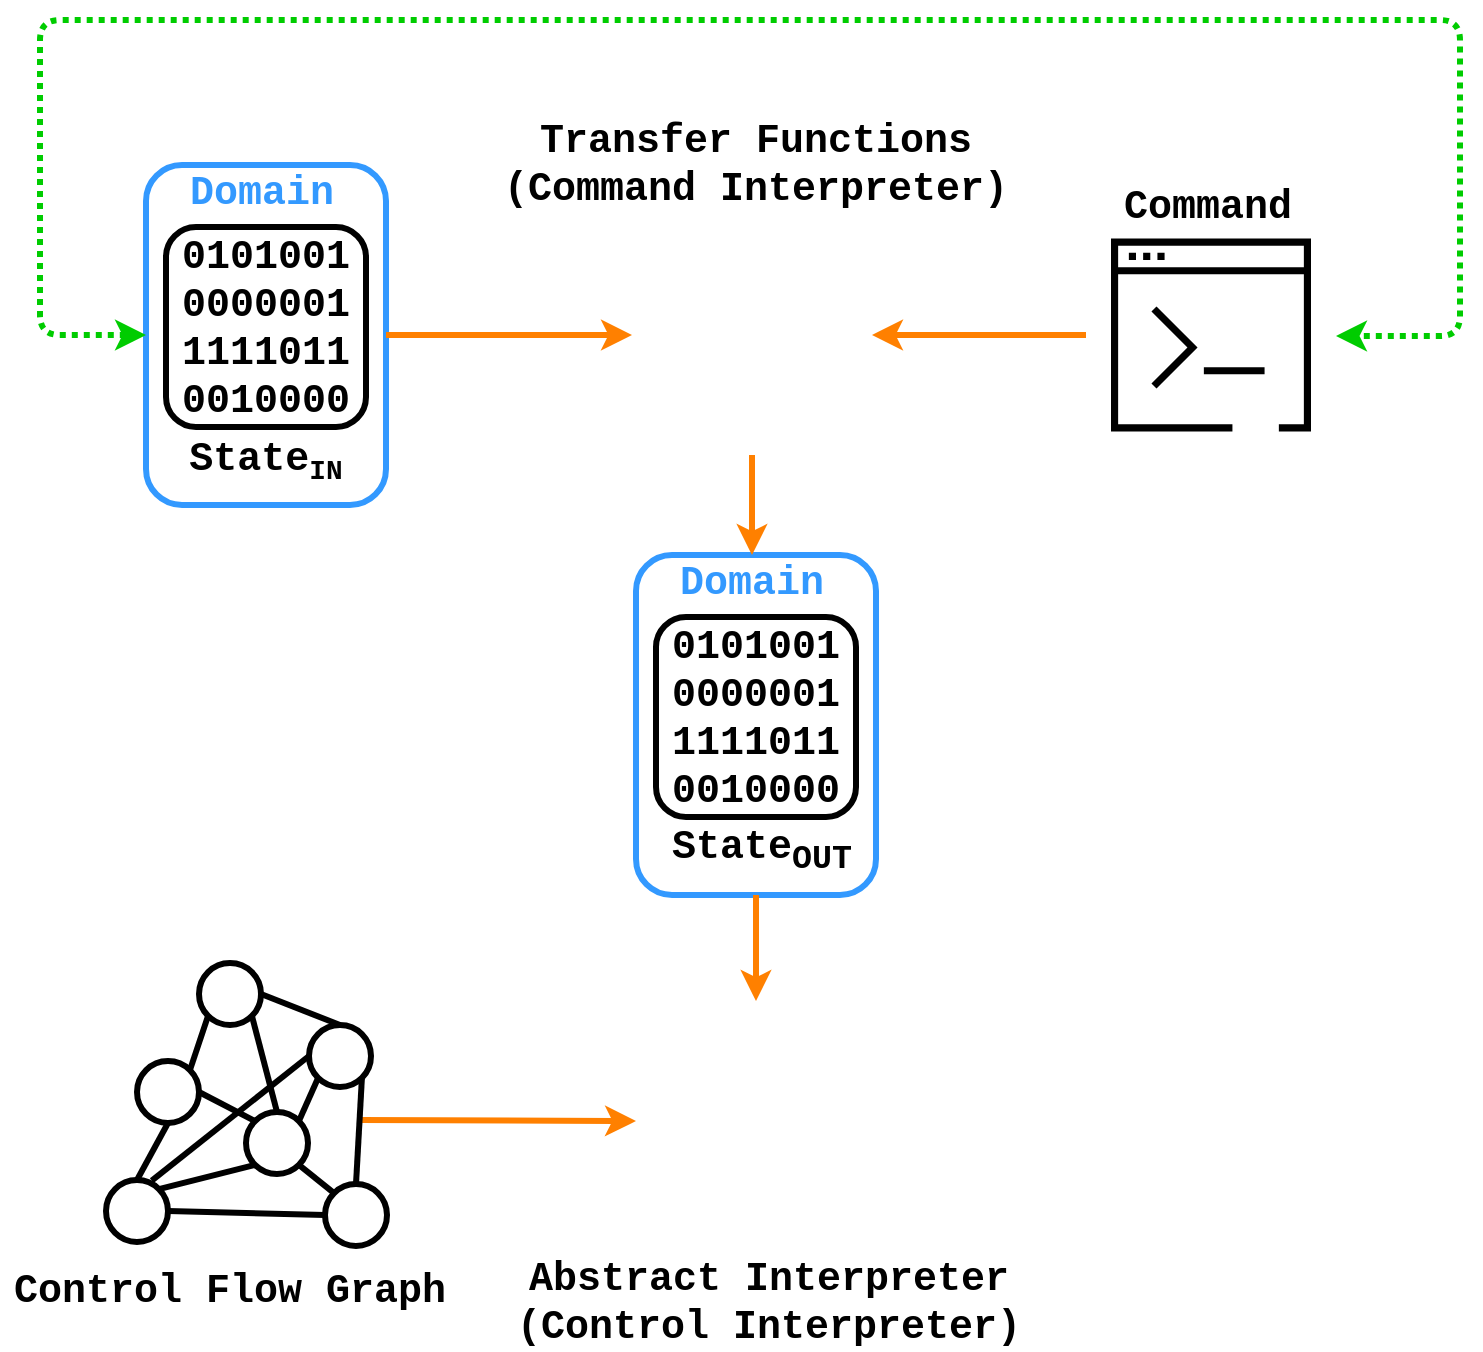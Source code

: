<mxfile version="10.6.6" type="device"><diagram id="wk7u6ldWrJ3CNekJuvCV" name="Page-1"><mxGraphModel dx="892" dy="524" grid="1" gridSize="10" guides="1" tooltips="1" connect="1" arrows="1" fold="1" page="1" pageScale="1" pageWidth="1169" pageHeight="827" math="0" shadow="0"><root><mxCell id="0"/><mxCell id="1" parent="0"/><mxCell id="k4La5EBOVdwG24VXDQv--1" value="" style="rounded=1;whiteSpace=wrap;html=1;fillColor=none;strokeColor=#3399FF;strokeWidth=3;glass=0;shadow=0;comic=0;" vertex="1" parent="1"><mxGeometry x="528" y="337.5" width="120" height="170" as="geometry"/></mxCell><mxCell id="4ySIvt9IZ8w0N5RjG7OX-28" style="rounded=1;orthogonalLoop=1;jettySize=auto;html=1;exitX=0.5;exitY=1;exitDx=0;exitDy=0;startArrow=none;startFill=0;endArrow=classic;endFill=1;strokeColor=#FF8000;strokeWidth=3;fontFamily=Courier New;fontSize=20;entryX=0.5;entryY=0;entryDx=0;entryDy=0;" parent="1" source="4ySIvt9IZ8w0N5RjG7OX-21" target="k4La5EBOVdwG24VXDQv--3" edge="1"><mxGeometry relative="1" as="geometry"><mxPoint x="703" y="305.5" as="targetPoint"/></mxGeometry></mxCell><mxCell id="4ySIvt9IZ8w0N5RjG7OX-21" value="" style="shape=image;html=1;verticalAlign=top;verticalLabelPosition=bottom;labelBackgroundColor=#ffffff;imageAspect=0;aspect=fixed;image=https://cdn1.iconfinder.com/data/icons/web-basic-2/512/721_gear__setting_engine_-128.png;strokeWidth=3;fontFamily=Courier New;fontSize=20;" parent="1" vertex="1"><mxGeometry x="526" y="167.5" width="120" height="120" as="geometry"/></mxCell><mxCell id="4ySIvt9IZ8w0N5RjG7OX-23" value="Transfer Functions&lt;br&gt;(Command Interpreter)&lt;br&gt;" style="text;html=1;strokeColor=none;fillColor=none;align=center;verticalAlign=middle;whiteSpace=wrap;rounded=0;fontSize=20;fontFamily=Courier New;fontStyle=1" parent="1" vertex="1"><mxGeometry x="456" y="118.5" width="264" height="47" as="geometry"/></mxCell><mxCell id="4ySIvt9IZ8w0N5RjG7OX-27" value="0101001&lt;br&gt;0000001&lt;br&gt;1111011&lt;br&gt;0010000&lt;br&gt;" style="rounded=1;whiteSpace=wrap;html=1;strokeWidth=3;fontFamily=Courier New;fontSize=20;fontStyle=1" parent="1" vertex="1"><mxGeometry x="538" y="368.5" width="100" height="100" as="geometry"/></mxCell><mxCell id="k4La5EBOVdwG24VXDQv--2" value="State&lt;sub&gt;OUT&lt;/sub&gt;&lt;br&gt;" style="text;html=1;strokeColor=none;fillColor=none;align=center;verticalAlign=middle;whiteSpace=wrap;rounded=0;fontSize=20;fontFamily=Courier New;fontStyle=1" vertex="1" parent="1"><mxGeometry x="534" y="471.5" width="114" height="27" as="geometry"/></mxCell><mxCell id="k4La5EBOVdwG24VXDQv--3" value="Domain&lt;br&gt;" style="text;html=1;strokeColor=none;fillColor=none;align=center;verticalAlign=middle;whiteSpace=wrap;rounded=0;fontSize=20;fontFamily=Courier New;fontStyle=1;fontColor=#3399FF;" vertex="1" parent="1"><mxGeometry x="529" y="337.5" width="114" height="27" as="geometry"/></mxCell><mxCell id="k4La5EBOVdwG24VXDQv--4" value="" style="rounded=1;whiteSpace=wrap;html=1;fillColor=none;strokeColor=#3399FF;strokeWidth=3;glass=0;shadow=0;comic=0;" vertex="1" parent="1"><mxGeometry x="283" y="142.5" width="120" height="170" as="geometry"/></mxCell><mxCell id="k4La5EBOVdwG24VXDQv--5" value="0101001&lt;br&gt;0000001&lt;br&gt;1111011&lt;br&gt;0010000&lt;br&gt;" style="rounded=1;whiteSpace=wrap;html=1;strokeWidth=3;fontFamily=Courier New;fontSize=20;fontStyle=1" vertex="1" parent="1"><mxGeometry x="293" y="173.5" width="100" height="100" as="geometry"/></mxCell><mxCell id="k4La5EBOVdwG24VXDQv--6" value="State&lt;span style=&quot;font-size: 16.667px&quot;&gt;&lt;sub&gt;IN&lt;/sub&gt;&lt;/span&gt;&lt;br&gt;" style="text;html=1;strokeColor=none;fillColor=none;align=center;verticalAlign=middle;whiteSpace=wrap;rounded=0;fontSize=20;fontFamily=Courier New;fontStyle=1" vertex="1" parent="1"><mxGeometry x="286" y="276.5" width="114" height="27" as="geometry"/></mxCell><mxCell id="k4La5EBOVdwG24VXDQv--7" value="Domain&lt;br&gt;" style="text;html=1;strokeColor=none;fillColor=none;align=center;verticalAlign=middle;whiteSpace=wrap;rounded=0;fontSize=20;fontFamily=Courier New;fontStyle=1;fontColor=#3399FF;" vertex="1" parent="1"><mxGeometry x="284" y="142.5" width="114" height="27" as="geometry"/></mxCell><mxCell id="k4La5EBOVdwG24VXDQv--8" style="rounded=1;orthogonalLoop=1;jettySize=auto;html=1;exitX=1;exitY=0.5;exitDx=0;exitDy=0;startArrow=none;startFill=0;endArrow=classic;endFill=1;strokeColor=#FF8000;strokeWidth=3;fontFamily=Courier New;fontSize=20;entryX=0;entryY=0.5;entryDx=0;entryDy=0;" edge="1" parent="1" source="k4La5EBOVdwG24VXDQv--4" target="4ySIvt9IZ8w0N5RjG7OX-21"><mxGeometry relative="1" as="geometry"><mxPoint x="595.714" y="298.071" as="sourcePoint"/><mxPoint x="595.714" y="370.929" as="targetPoint"/></mxGeometry></mxCell><mxCell id="k4La5EBOVdwG24VXDQv--9" value="" style="outlineConnect=0;gradientDirection=north;dashed=0;verticalLabelPosition=bottom;verticalAlign=top;align=center;html=1;fontSize=12;fontStyle=0;aspect=fixed;shape=mxgraph.aws4.resourceIcon;resIcon=mxgraph.aws4.command_line_interface;rounded=1;shadow=0;glass=0;comic=0;" vertex="1" parent="1"><mxGeometry x="753" y="165" width="125" height="125" as="geometry"/></mxCell><mxCell id="k4La5EBOVdwG24VXDQv--28" value="Command&lt;br&gt;" style="text;html=1;strokeColor=none;fillColor=none;align=center;verticalAlign=middle;whiteSpace=wrap;rounded=0;fontSize=20;fontFamily=Courier New;fontStyle=1" vertex="1" parent="1"><mxGeometry x="746.5" y="147.5" width="134" height="31" as="geometry"/></mxCell><mxCell id="k4La5EBOVdwG24VXDQv--32" style="rounded=1;orthogonalLoop=1;jettySize=auto;html=1;exitX=1;exitY=0.5;exitDx=0;exitDy=0;startArrow=classic;startFill=1;endArrow=none;endFill=0;strokeColor=#FF8000;strokeWidth=3;fontFamily=Courier New;fontSize=20;" edge="1" parent="1" source="4ySIvt9IZ8w0N5RjG7OX-21" target="k4La5EBOVdwG24VXDQv--9"><mxGeometry relative="1" as="geometry"><mxPoint x="595.714" y="298.071" as="sourcePoint"/><mxPoint x="595.714" y="370.929" as="targetPoint"/></mxGeometry></mxCell><mxCell id="k4La5EBOVdwG24VXDQv--33" value="" style="shape=image;html=1;verticalAlign=top;verticalLabelPosition=bottom;labelBackgroundColor=#ffffff;imageAspect=0;aspect=fixed;image=https://cdn1.iconfinder.com/data/icons/web-basic-2/512/721_gear__setting_engine_-128.png;strokeWidth=3;fontFamily=Courier New;fontSize=20;" vertex="1" parent="1"><mxGeometry x="528" y="560.5" width="120" height="120" as="geometry"/></mxCell><mxCell id="k4La5EBOVdwG24VXDQv--34" value="Abstract Interpreter&lt;br&gt;(Control Interpreter)&lt;br&gt;" style="text;html=1;strokeColor=none;fillColor=none;align=center;verticalAlign=middle;whiteSpace=wrap;rounded=0;fontSize=20;fontFamily=Courier New;fontStyle=1" vertex="1" parent="1"><mxGeometry x="455" y="687.5" width="279" height="47" as="geometry"/></mxCell><mxCell id="k4La5EBOVdwG24VXDQv--35" style="rounded=1;orthogonalLoop=1;jettySize=auto;html=1;startArrow=none;startFill=0;endArrow=classic;endFill=1;strokeColor=#FF8000;strokeWidth=3;fontFamily=Courier New;fontSize=20;entryX=0.5;entryY=0;entryDx=0;entryDy=0;exitX=0.5;exitY=1;exitDx=0;exitDy=0;" edge="1" parent="1" source="k4La5EBOVdwG24VXDQv--1" target="k4La5EBOVdwG24VXDQv--33"><mxGeometry relative="1" as="geometry"><mxPoint x="707.5" y="520.5" as="sourcePoint"/><mxPoint x="595.929" y="347.357" as="targetPoint"/></mxGeometry></mxCell><mxCell id="k4La5EBOVdwG24VXDQv--36" style="rounded=1;orthogonalLoop=1;jettySize=auto;html=1;exitX=0;exitY=0.5;exitDx=0;exitDy=0;startArrow=classic;startFill=1;endArrow=classic;endFill=1;strokeColor=#00CC00;strokeWidth=3;fontFamily=Courier New;fontSize=20;edgeStyle=orthogonalEdgeStyle;dashed=1;dashPattern=1 1;" edge="1" parent="1" source="k4La5EBOVdwG24VXDQv--4" target="k4La5EBOVdwG24VXDQv--9"><mxGeometry relative="1" as="geometry"><mxPoint x="595.333" y="298" as="sourcePoint"/><mxPoint x="595.333" y="371.333" as="targetPoint"/><Array as="points"><mxPoint x="230" y="228"/><mxPoint x="230" y="70"/><mxPoint x="940" y="70"/><mxPoint x="940" y="228"/></Array></mxGeometry></mxCell><mxCell id="k4La5EBOVdwG24VXDQv--65" style="edgeStyle=none;rounded=0;orthogonalLoop=1;jettySize=auto;html=1;exitX=0;exitY=1;exitDx=0;exitDy=0;entryX=1;entryY=0;entryDx=0;entryDy=0;startArrow=none;startFill=0;endArrow=none;endFill=0;strokeColor=#000000;strokeWidth=3;fontColor=none;" edge="1" parent="1" source="k4La5EBOVdwG24VXDQv--43" target="k4La5EBOVdwG24VXDQv--47"><mxGeometry relative="1" as="geometry"/></mxCell><mxCell id="k4La5EBOVdwG24VXDQv--43" value="" style="ellipse;whiteSpace=wrap;html=1;aspect=fixed;rounded=1;shadow=0;glass=0;comic=0;strokeColor=#000000;strokeWidth=3;fillColor=#ffffff;fontColor=none;" vertex="1" parent="1"><mxGeometry x="309.5" y="541.5" width="31" height="31" as="geometry"/></mxCell><mxCell id="k4La5EBOVdwG24VXDQv--64" style="edgeStyle=none;rounded=0;orthogonalLoop=1;jettySize=auto;html=1;exitX=0.5;exitY=0;exitDx=0;exitDy=0;entryX=1;entryY=0.5;entryDx=0;entryDy=0;startArrow=none;startFill=0;endArrow=none;endFill=0;strokeColor=#000000;strokeWidth=3;fontColor=none;" edge="1" parent="1" source="k4La5EBOVdwG24VXDQv--46" target="k4La5EBOVdwG24VXDQv--43"><mxGeometry relative="1" as="geometry"/></mxCell><mxCell id="k4La5EBOVdwG24VXDQv--46" value="" style="ellipse;whiteSpace=wrap;html=1;aspect=fixed;rounded=1;shadow=0;glass=0;comic=0;strokeColor=#000000;strokeWidth=3;fillColor=#ffffff;fontColor=none;" vertex="1" parent="1"><mxGeometry x="364.5" y="572.5" width="31" height="31" as="geometry"/></mxCell><mxCell id="k4La5EBOVdwG24VXDQv--47" value="" style="ellipse;whiteSpace=wrap;html=1;aspect=fixed;rounded=1;shadow=0;glass=0;comic=0;strokeColor=#000000;strokeWidth=3;fillColor=#ffffff;fontColor=none;" vertex="1" parent="1"><mxGeometry x="278.5" y="590.5" width="31" height="31" as="geometry"/></mxCell><mxCell id="k4La5EBOVdwG24VXDQv--61" style="edgeStyle=none;rounded=0;orthogonalLoop=1;jettySize=auto;html=1;exitX=1;exitY=0;exitDx=0;exitDy=0;entryX=0;entryY=1;entryDx=0;entryDy=0;startArrow=none;startFill=0;endArrow=none;endFill=0;strokeColor=#000000;strokeWidth=3;fontColor=none;" edge="1" parent="1" source="k4La5EBOVdwG24VXDQv--48" target="k4La5EBOVdwG24VXDQv--46"><mxGeometry relative="1" as="geometry"/></mxCell><mxCell id="k4La5EBOVdwG24VXDQv--62" style="edgeStyle=none;rounded=0;orthogonalLoop=1;jettySize=auto;html=1;exitX=0;exitY=0;exitDx=0;exitDy=0;entryX=1;entryY=0.5;entryDx=0;entryDy=0;startArrow=none;startFill=0;endArrow=none;endFill=0;strokeColor=#000000;strokeWidth=3;fontColor=none;" edge="1" parent="1" source="k4La5EBOVdwG24VXDQv--48" target="k4La5EBOVdwG24VXDQv--47"><mxGeometry relative="1" as="geometry"/></mxCell><mxCell id="k4La5EBOVdwG24VXDQv--63" style="edgeStyle=none;rounded=0;orthogonalLoop=1;jettySize=auto;html=1;exitX=0.5;exitY=0;exitDx=0;exitDy=0;entryX=1;entryY=1;entryDx=0;entryDy=0;startArrow=none;startFill=0;endArrow=none;endFill=0;strokeColor=#000000;strokeWidth=3;fontColor=none;" edge="1" parent="1" source="k4La5EBOVdwG24VXDQv--48" target="k4La5EBOVdwG24VXDQv--43"><mxGeometry relative="1" as="geometry"/></mxCell><mxCell id="k4La5EBOVdwG24VXDQv--48" value="" style="ellipse;whiteSpace=wrap;html=1;aspect=fixed;rounded=1;shadow=0;glass=0;comic=0;strokeColor=#000000;strokeWidth=3;fillColor=#ffffff;fontColor=none;" vertex="1" parent="1"><mxGeometry x="333" y="616" width="31" height="31" as="geometry"/></mxCell><mxCell id="k4La5EBOVdwG24VXDQv--59" style="edgeStyle=none;rounded=0;orthogonalLoop=1;jettySize=auto;html=1;exitX=0;exitY=0;exitDx=0;exitDy=0;entryX=1;entryY=1;entryDx=0;entryDy=0;startArrow=none;startFill=0;endArrow=none;endFill=0;strokeColor=#000000;strokeWidth=3;fontColor=none;" edge="1" parent="1" source="k4La5EBOVdwG24VXDQv--49" target="k4La5EBOVdwG24VXDQv--48"><mxGeometry relative="1" as="geometry"/></mxCell><mxCell id="k4La5EBOVdwG24VXDQv--49" value="" style="ellipse;whiteSpace=wrap;html=1;aspect=fixed;rounded=1;shadow=0;glass=0;comic=0;strokeColor=#000000;strokeWidth=3;fillColor=#ffffff;fontColor=none;" vertex="1" parent="1"><mxGeometry x="372.5" y="652" width="31" height="31" as="geometry"/></mxCell><mxCell id="k4La5EBOVdwG24VXDQv--55" style="rounded=0;orthogonalLoop=1;jettySize=auto;html=1;exitX=1;exitY=0.5;exitDx=0;exitDy=0;entryX=0;entryY=0.5;entryDx=0;entryDy=0;startArrow=none;startFill=0;endArrow=none;endFill=0;strokeColor=#000000;fontColor=none;strokeWidth=3;" edge="1" parent="1" source="k4La5EBOVdwG24VXDQv--52" target="k4La5EBOVdwG24VXDQv--49"><mxGeometry relative="1" as="geometry"/></mxCell><mxCell id="k4La5EBOVdwG24VXDQv--56" style="edgeStyle=none;rounded=0;orthogonalLoop=1;jettySize=auto;html=1;exitX=0.5;exitY=0;exitDx=0;exitDy=0;entryX=0.5;entryY=1;entryDx=0;entryDy=0;startArrow=none;startFill=0;endArrow=none;endFill=0;strokeColor=#000000;strokeWidth=3;fontColor=none;" edge="1" parent="1" source="k4La5EBOVdwG24VXDQv--52" target="k4La5EBOVdwG24VXDQv--47"><mxGeometry relative="1" as="geometry"/></mxCell><mxCell id="k4La5EBOVdwG24VXDQv--57" style="edgeStyle=none;rounded=0;orthogonalLoop=1;jettySize=auto;html=1;exitX=1;exitY=0;exitDx=0;exitDy=0;entryX=0;entryY=1;entryDx=0;entryDy=0;startArrow=none;startFill=0;endArrow=none;endFill=0;strokeColor=#000000;strokeWidth=3;fontColor=none;" edge="1" parent="1" source="k4La5EBOVdwG24VXDQv--52" target="k4La5EBOVdwG24VXDQv--48"><mxGeometry relative="1" as="geometry"/></mxCell><mxCell id="k4La5EBOVdwG24VXDQv--58" style="edgeStyle=none;rounded=0;orthogonalLoop=1;jettySize=auto;html=1;exitX=0.738;exitY=0.01;exitDx=0;exitDy=0;entryX=0;entryY=0.5;entryDx=0;entryDy=0;startArrow=none;startFill=0;endArrow=none;endFill=0;strokeColor=#000000;strokeWidth=3;fontColor=none;exitPerimeter=0;" edge="1" parent="1" source="k4La5EBOVdwG24VXDQv--52" target="k4La5EBOVdwG24VXDQv--46"><mxGeometry relative="1" as="geometry"/></mxCell><mxCell id="k4La5EBOVdwG24VXDQv--52" value="" style="ellipse;whiteSpace=wrap;html=1;aspect=fixed;rounded=1;shadow=0;glass=0;comic=0;strokeColor=#000000;strokeWidth=3;fillColor=#ffffff;fontColor=none;" vertex="1" parent="1"><mxGeometry x="263" y="650" width="31" height="31" as="geometry"/></mxCell><mxCell id="k4La5EBOVdwG24VXDQv--66" value="Control Flow Graph&lt;br&gt;" style="text;html=1;strokeColor=none;fillColor=none;align=center;verticalAlign=middle;whiteSpace=wrap;rounded=0;fontSize=20;fontFamily=Courier New;fontStyle=1" vertex="1" parent="1"><mxGeometry x="210" y="694" width="230" height="22" as="geometry"/></mxCell><mxCell id="k4La5EBOVdwG24VXDQv--67" style="rounded=1;orthogonalLoop=1;jettySize=auto;html=1;startArrow=none;startFill=0;endArrow=classic;endFill=1;strokeColor=#FF8000;strokeWidth=3;fontFamily=Courier New;fontSize=20;entryX=0;entryY=0.5;entryDx=0;entryDy=0;" edge="1" parent="1" target="k4La5EBOVdwG24VXDQv--33"><mxGeometry relative="1" as="geometry"><mxPoint x="390" y="620" as="sourcePoint"/><mxPoint x="536" y="238" as="targetPoint"/></mxGeometry></mxCell><mxCell id="k4La5EBOVdwG24VXDQv--60" style="edgeStyle=none;rounded=0;orthogonalLoop=1;jettySize=auto;html=1;exitX=0.5;exitY=0;exitDx=0;exitDy=0;entryX=1;entryY=1;entryDx=0;entryDy=0;startArrow=none;startFill=0;endArrow=none;endFill=0;strokeColor=#000000;strokeWidth=3;fontColor=none;" edge="1" parent="1" source="k4La5EBOVdwG24VXDQv--49" target="k4La5EBOVdwG24VXDQv--46"><mxGeometry relative="1" as="geometry"/></mxCell></root></mxGraphModel></diagram></mxfile>